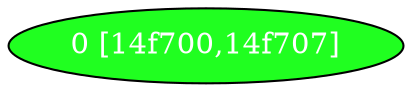 diGraph libnss3{
	libnss3_0  [style=filled fillcolor="#20FF20" fontcolor="#ffffff" shape=oval label="0 [14f700,14f707]"]


}